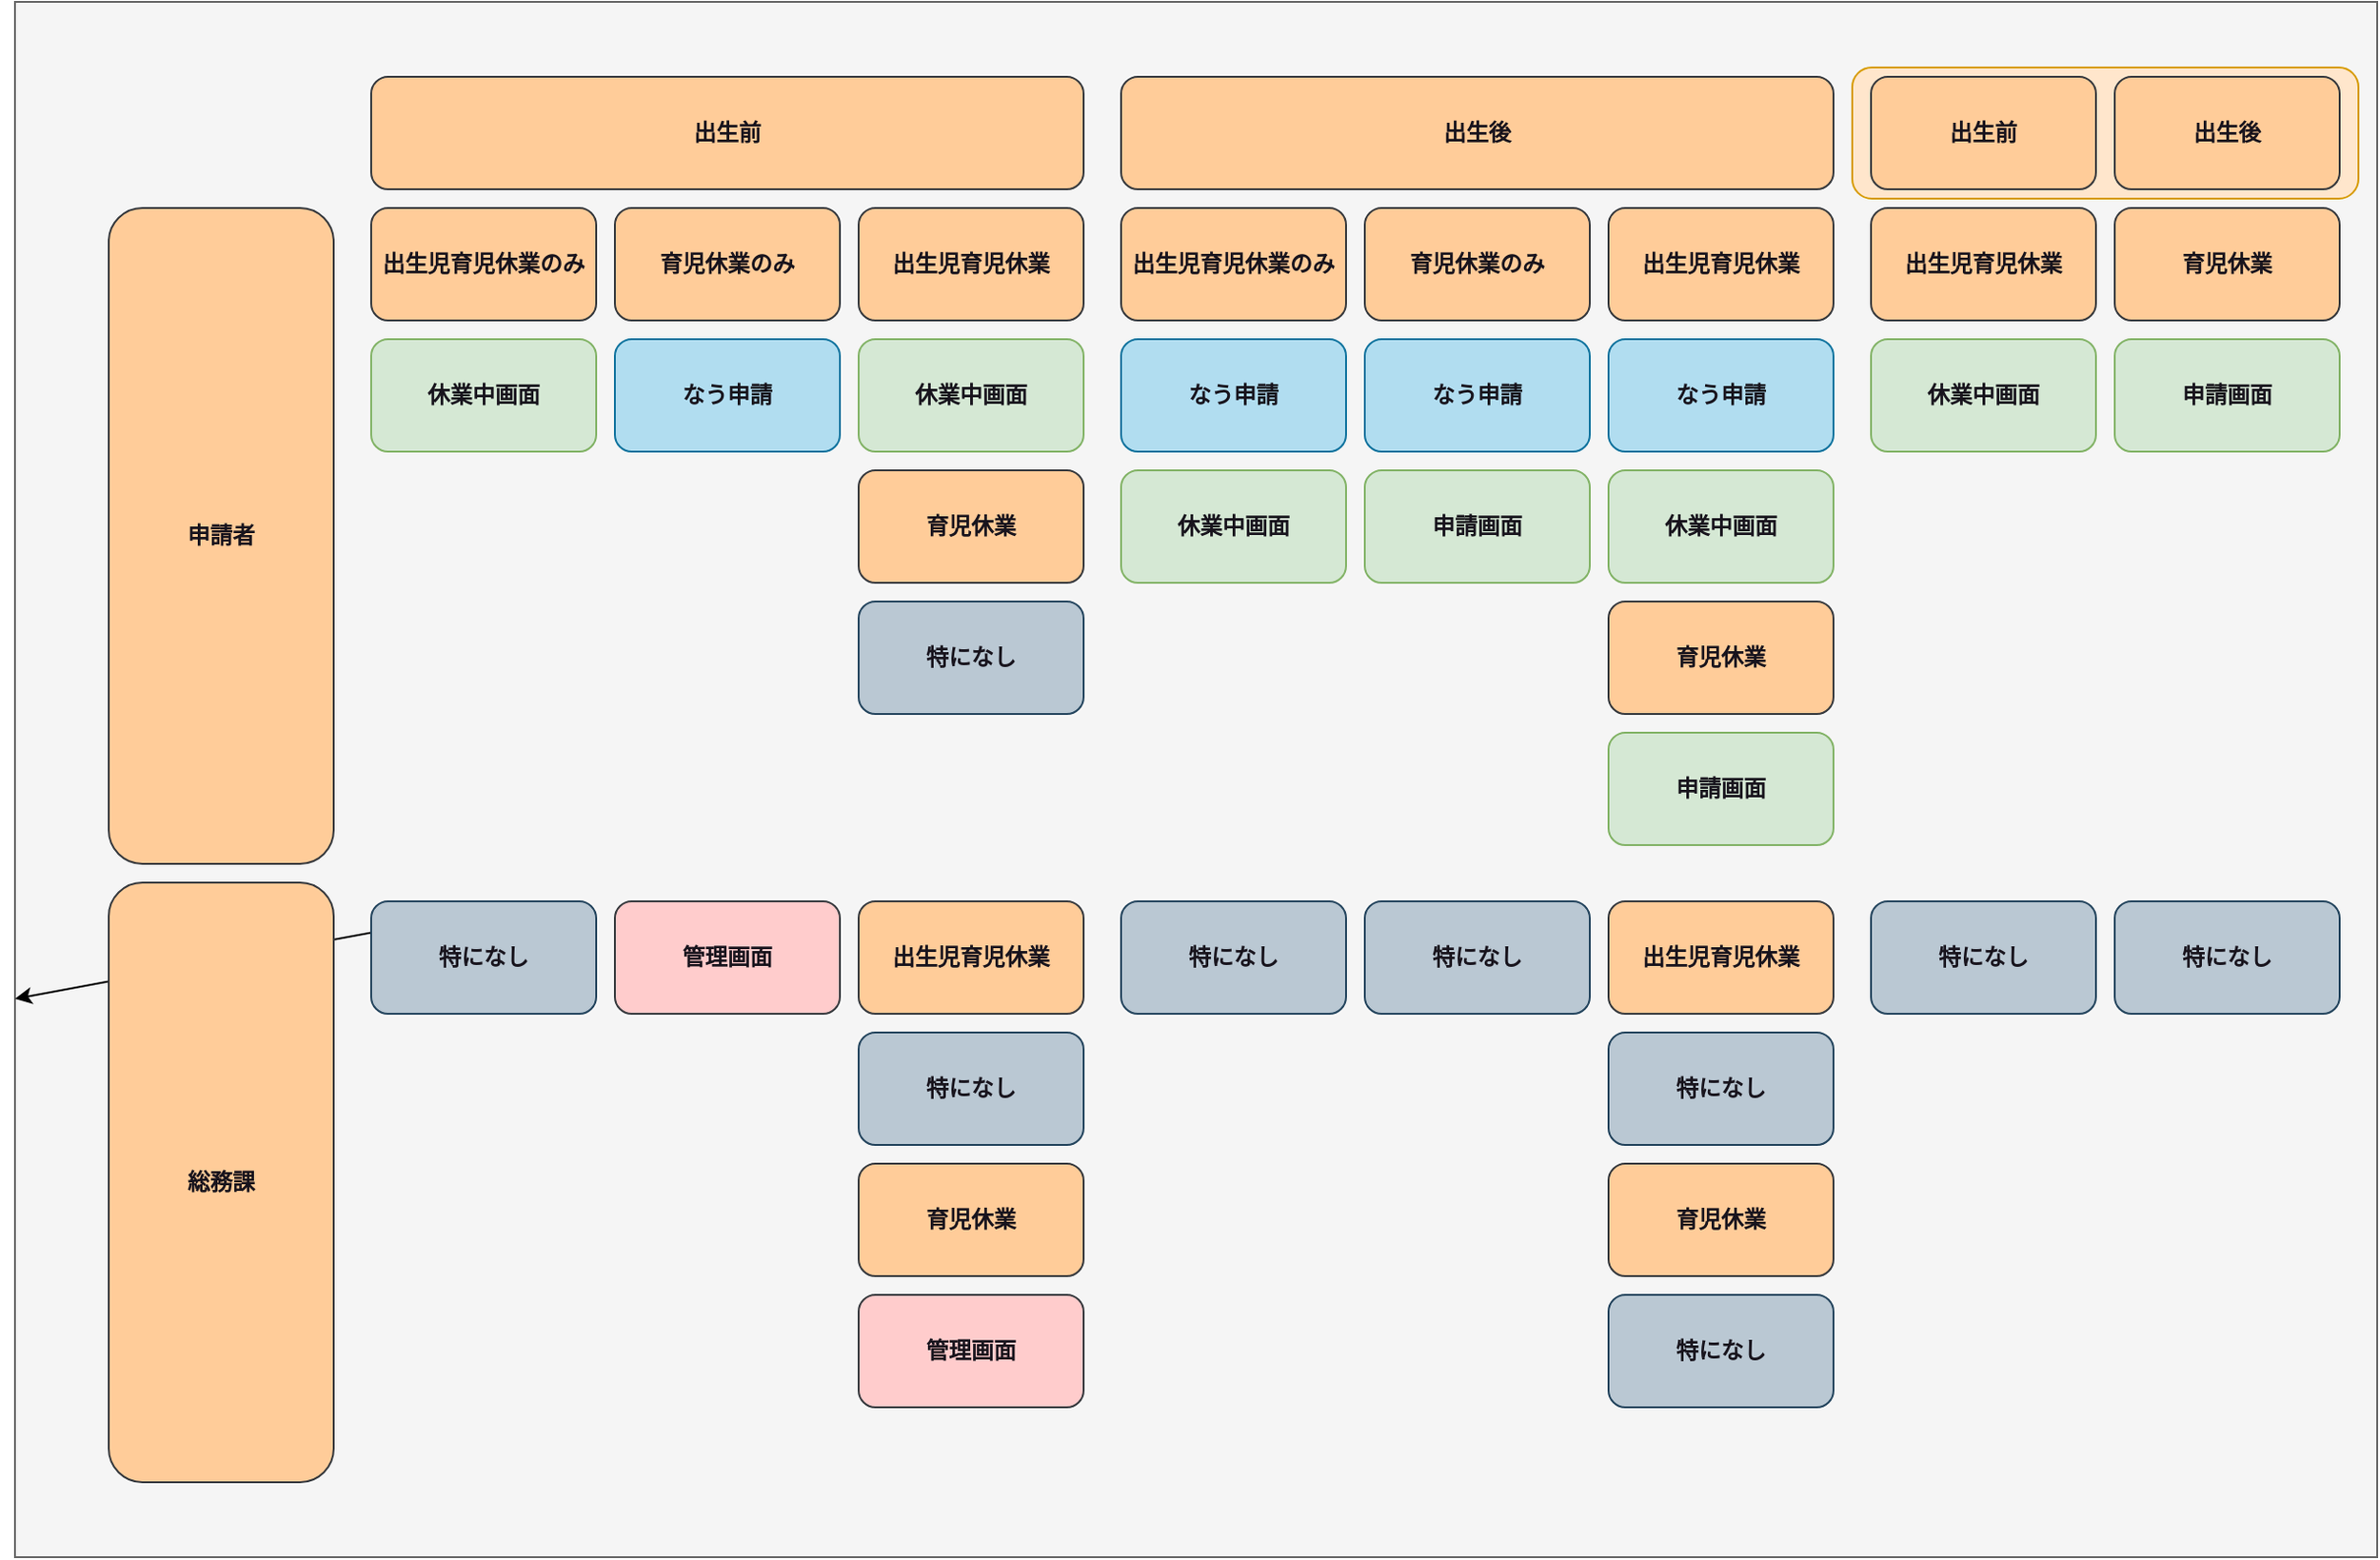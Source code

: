 <mxfile>
    <diagram id="9EdsXqn_Y-Ji-udo9zcP" name="ページ1">
        <mxGraphModel dx="1583" dy="1705" grid="1" gridSize="10" guides="1" tooltips="1" connect="1" arrows="1" fold="1" page="1" pageScale="1" pageWidth="1169" pageHeight="1654" math="0" shadow="0">
            <root>
                <mxCell id="0"/>
                <mxCell id="1" parent="0"/>
                <mxCell id="2" value="" style="rounded=0;whiteSpace=wrap;html=1;fillColor=#f5f5f5;fontColor=#333333;strokeColor=#666666;" vertex="1" parent="1">
                    <mxGeometry x="10" y="80" width="1260" height="830" as="geometry"/>
                </mxCell>
                <mxCell id="78" value="" style="rounded=1;whiteSpace=wrap;html=1;fillColor=#ffe6cc;strokeColor=#d79b00;" vertex="1" parent="1">
                    <mxGeometry x="990" y="115" width="270" height="70" as="geometry"/>
                </mxCell>
                <mxCell id="3" value="&lt;font color=&quot;#18141d&quot;&gt;&lt;b&gt;出生前&lt;/b&gt;&lt;/font&gt;" style="rounded=1;whiteSpace=wrap;html=1;fillColor=#ffcc99;strokeColor=#36393d;" vertex="1" parent="1">
                    <mxGeometry x="200" y="120" width="380" height="60" as="geometry"/>
                </mxCell>
                <mxCell id="4" value="&lt;font color=&quot;#18141d&quot;&gt;&lt;b&gt;申請者&lt;/b&gt;&lt;/font&gt;" style="rounded=1;whiteSpace=wrap;html=1;fillColor=#ffcc99;strokeColor=#36393d;" vertex="1" parent="1">
                    <mxGeometry x="60" y="190" width="120" height="350" as="geometry"/>
                </mxCell>
                <mxCell id="5" value="&lt;font color=&quot;#18141d&quot;&gt;&lt;b&gt;出生児育児休業のみ&lt;br&gt;&lt;/b&gt;&lt;/font&gt;" style="rounded=1;whiteSpace=wrap;html=1;fillColor=#ffcc99;strokeColor=#36393d;" vertex="1" parent="1">
                    <mxGeometry x="200" y="190" width="120" height="60" as="geometry"/>
                </mxCell>
                <mxCell id="6" value="&lt;font color=&quot;#18141d&quot;&gt;&lt;b&gt;育児休業のみ&lt;/b&gt;&lt;/font&gt;" style="rounded=1;whiteSpace=wrap;html=1;fillColor=#ffcc99;strokeColor=#36393d;" vertex="1" parent="1">
                    <mxGeometry x="330" y="190" width="120" height="60" as="geometry"/>
                </mxCell>
                <mxCell id="7" value="&lt;font color=&quot;#18141d&quot;&gt;&lt;b&gt;出生児育児休業&lt;br&gt;&lt;/b&gt;&lt;/font&gt;" style="rounded=1;whiteSpace=wrap;html=1;fillColor=#ffcc99;strokeColor=#36393d;" vertex="1" parent="1">
                    <mxGeometry x="460" y="190" width="120" height="60" as="geometry"/>
                </mxCell>
                <mxCell id="9" value="&lt;font color=&quot;#18141d&quot;&gt;&lt;b&gt;育児休業&lt;br&gt;&lt;/b&gt;&lt;/font&gt;" style="rounded=1;whiteSpace=wrap;html=1;fillColor=#ffcc99;strokeColor=#36393d;" vertex="1" parent="1">
                    <mxGeometry x="460" y="330" width="120" height="60" as="geometry"/>
                </mxCell>
                <mxCell id="15" value="&lt;font color=&quot;#18141d&quot;&gt;&lt;b&gt;管理画面&lt;br&gt;&lt;/b&gt;&lt;/font&gt;" style="rounded=1;whiteSpace=wrap;html=1;fillColor=#ffcccc;strokeColor=#36393d;" vertex="1" parent="1">
                    <mxGeometry x="330" y="560" width="120" height="60" as="geometry"/>
                </mxCell>
                <mxCell id="17" value="&lt;font color=&quot;#18141d&quot;&gt;&lt;b&gt;休業中画面&lt;br&gt;&lt;/b&gt;&lt;/font&gt;" style="rounded=1;whiteSpace=wrap;html=1;fillColor=#d5e8d4;strokeColor=#82b366;" vertex="1" parent="1">
                    <mxGeometry x="200" y="260" width="120" height="60" as="geometry"/>
                </mxCell>
                <mxCell id="19" value="&lt;font color=&quot;#18141d&quot;&gt;&lt;b&gt;出生後&lt;/b&gt;&lt;/font&gt;" style="rounded=1;whiteSpace=wrap;html=1;fillColor=#ffcc99;strokeColor=#36393d;" vertex="1" parent="1">
                    <mxGeometry x="600" y="120" width="380" height="60" as="geometry"/>
                </mxCell>
                <mxCell id="23" value="&lt;font color=&quot;#18141d&quot;&gt;&lt;b&gt;出生児育児休業のみ&lt;br&gt;&lt;/b&gt;&lt;/font&gt;" style="rounded=1;whiteSpace=wrap;html=1;fillColor=#ffcc99;strokeColor=#36393d;" vertex="1" parent="1">
                    <mxGeometry x="600" y="190" width="120" height="60" as="geometry"/>
                </mxCell>
                <mxCell id="24" value="&lt;font color=&quot;#18141d&quot;&gt;&lt;b&gt;育児休業のみ&lt;/b&gt;&lt;/font&gt;" style="rounded=1;whiteSpace=wrap;html=1;fillColor=#ffcc99;strokeColor=#36393d;" vertex="1" parent="1">
                    <mxGeometry x="730" y="190" width="120" height="60" as="geometry"/>
                </mxCell>
                <mxCell id="25" value="&lt;font color=&quot;#18141d&quot;&gt;&lt;b&gt;出生児育児休業&lt;br&gt;&lt;/b&gt;&lt;/font&gt;" style="rounded=1;whiteSpace=wrap;html=1;fillColor=#ffcc99;strokeColor=#36393d;" vertex="1" parent="1">
                    <mxGeometry x="860" y="190" width="120" height="60" as="geometry"/>
                </mxCell>
                <mxCell id="30" style="edgeStyle=none;html=1;exitX=0.75;exitY=0;exitDx=0;exitDy=0;fontColor=#18141D;" edge="1" parent="1" source="27" target="2">
                    <mxGeometry relative="1" as="geometry"/>
                </mxCell>
                <mxCell id="27" value="&lt;font color=&quot;#18141d&quot;&gt;&lt;b&gt;特になし&lt;br&gt;&lt;/b&gt;&lt;/font&gt;" style="rounded=1;whiteSpace=wrap;html=1;fillColor=#bac8d3;strokeColor=#23445d;" vertex="1" parent="1">
                    <mxGeometry x="200" y="560" width="120" height="60" as="geometry"/>
                </mxCell>
                <mxCell id="28" value="&lt;font color=&quot;#18141d&quot;&gt;&lt;b&gt;総務課&lt;/b&gt;&lt;/font&gt;" style="rounded=1;whiteSpace=wrap;html=1;fillColor=#ffcc99;strokeColor=#36393d;" vertex="1" parent="1">
                    <mxGeometry x="60" y="550" width="120" height="320" as="geometry"/>
                </mxCell>
                <mxCell id="32" value="&lt;font color=&quot;#18141d&quot;&gt;&lt;b&gt;なう申請&lt;br&gt;&lt;/b&gt;&lt;/font&gt;" style="rounded=1;whiteSpace=wrap;html=1;fillColor=#b1ddf0;strokeColor=#10739e;" vertex="1" parent="1">
                    <mxGeometry x="330" y="260" width="120" height="60" as="geometry"/>
                </mxCell>
                <mxCell id="34" value="&lt;font color=&quot;#18141d&quot;&gt;&lt;b&gt;休業中画面&lt;br&gt;&lt;/b&gt;&lt;/font&gt;" style="rounded=1;whiteSpace=wrap;html=1;fillColor=#d5e8d4;strokeColor=#82b366;" vertex="1" parent="1">
                    <mxGeometry x="460" y="260" width="120" height="60" as="geometry"/>
                </mxCell>
                <mxCell id="35" value="&lt;font color=&quot;#18141d&quot;&gt;&lt;b&gt;特になし&lt;br&gt;&lt;/b&gt;&lt;/font&gt;" style="rounded=1;whiteSpace=wrap;html=1;fillColor=#bac8d3;strokeColor=#23445d;" vertex="1" parent="1">
                    <mxGeometry x="460" y="400" width="120" height="60" as="geometry"/>
                </mxCell>
                <mxCell id="36" value="&lt;font color=&quot;#18141d&quot;&gt;&lt;b&gt;出生児育児休業&lt;br&gt;&lt;/b&gt;&lt;/font&gt;" style="rounded=1;whiteSpace=wrap;html=1;fillColor=#ffcc99;strokeColor=#36393d;" vertex="1" parent="1">
                    <mxGeometry x="460" y="560" width="120" height="60" as="geometry"/>
                </mxCell>
                <mxCell id="37" value="&lt;font color=&quot;#18141d&quot;&gt;&lt;b&gt;育児休業&lt;br&gt;&lt;/b&gt;&lt;/font&gt;" style="rounded=1;whiteSpace=wrap;html=1;fillColor=#ffcc99;strokeColor=#36393d;" vertex="1" parent="1">
                    <mxGeometry x="460" y="700" width="120" height="60" as="geometry"/>
                </mxCell>
                <mxCell id="40" value="&lt;font color=&quot;#18141d&quot;&gt;&lt;b&gt;特になし&lt;br&gt;&lt;/b&gt;&lt;/font&gt;" style="rounded=1;whiteSpace=wrap;html=1;fillColor=#bac8d3;strokeColor=#23445d;" vertex="1" parent="1">
                    <mxGeometry x="460" y="630" width="120" height="60" as="geometry"/>
                </mxCell>
                <mxCell id="41" value="&lt;font color=&quot;#18141d&quot;&gt;&lt;b&gt;管理画面&lt;br&gt;&lt;/b&gt;&lt;/font&gt;" style="rounded=1;whiteSpace=wrap;html=1;fillColor=#ffcccc;strokeColor=#36393d;" vertex="1" parent="1">
                    <mxGeometry x="460" y="770" width="120" height="60" as="geometry"/>
                </mxCell>
                <mxCell id="42" value="&lt;font color=&quot;#18141d&quot;&gt;&lt;b&gt;なう申請&lt;br&gt;&lt;/b&gt;&lt;/font&gt;" style="rounded=1;whiteSpace=wrap;html=1;fillColor=#b1ddf0;strokeColor=#10739e;" vertex="1" parent="1">
                    <mxGeometry x="600" y="260" width="120" height="60" as="geometry"/>
                </mxCell>
                <mxCell id="45" value="&lt;font color=&quot;#18141d&quot;&gt;&lt;b&gt;休業中画面&lt;br&gt;&lt;/b&gt;&lt;/font&gt;" style="rounded=1;whiteSpace=wrap;html=1;fillColor=#d5e8d4;strokeColor=#82b366;" vertex="1" parent="1">
                    <mxGeometry x="600" y="330" width="120" height="60" as="geometry"/>
                </mxCell>
                <mxCell id="46" value="&lt;font color=&quot;#18141d&quot;&gt;&lt;b&gt;特になし&lt;br&gt;&lt;/b&gt;&lt;/font&gt;" style="rounded=1;whiteSpace=wrap;html=1;fillColor=#bac8d3;strokeColor=#23445d;" vertex="1" parent="1">
                    <mxGeometry x="600" y="560" width="120" height="60" as="geometry"/>
                </mxCell>
                <mxCell id="47" value="&lt;font color=&quot;#18141d&quot;&gt;&lt;b&gt;なう申請&lt;br&gt;&lt;/b&gt;&lt;/font&gt;" style="rounded=1;whiteSpace=wrap;html=1;fillColor=#b1ddf0;strokeColor=#10739e;" vertex="1" parent="1">
                    <mxGeometry x="730" y="260" width="120" height="60" as="geometry"/>
                </mxCell>
                <mxCell id="49" value="&lt;font color=&quot;#18141d&quot;&gt;&lt;b&gt;申請画面&lt;br&gt;&lt;/b&gt;&lt;/font&gt;" style="rounded=1;whiteSpace=wrap;html=1;fillColor=#d5e8d4;strokeColor=#82b366;" vertex="1" parent="1">
                    <mxGeometry x="730" y="330" width="120" height="60" as="geometry"/>
                </mxCell>
                <mxCell id="50" value="&lt;font color=&quot;#18141d&quot;&gt;&lt;b&gt;特になし&lt;br&gt;&lt;/b&gt;&lt;/font&gt;" style="rounded=1;whiteSpace=wrap;html=1;fillColor=#bac8d3;strokeColor=#23445d;" vertex="1" parent="1">
                    <mxGeometry x="730" y="560" width="120" height="60" as="geometry"/>
                </mxCell>
                <mxCell id="52" value="&lt;font color=&quot;#18141d&quot;&gt;&lt;b&gt;育児休業&lt;br&gt;&lt;/b&gt;&lt;/font&gt;" style="rounded=1;whiteSpace=wrap;html=1;fillColor=#ffcc99;strokeColor=#36393d;" vertex="1" parent="1">
                    <mxGeometry x="860" y="400" width="120" height="60" as="geometry"/>
                </mxCell>
                <mxCell id="53" value="&lt;font color=&quot;#18141d&quot;&gt;&lt;b&gt;なう申請&lt;br&gt;&lt;/b&gt;&lt;/font&gt;" style="rounded=1;whiteSpace=wrap;html=1;fillColor=#b1ddf0;strokeColor=#10739e;" vertex="1" parent="1">
                    <mxGeometry x="860" y="260" width="120" height="60" as="geometry"/>
                </mxCell>
                <mxCell id="54" value="&lt;font color=&quot;#18141d&quot;&gt;&lt;b&gt;申請画面&lt;br&gt;&lt;/b&gt;&lt;/font&gt;" style="rounded=1;whiteSpace=wrap;html=1;fillColor=#d5e8d4;strokeColor=#82b366;" vertex="1" parent="1">
                    <mxGeometry x="860" y="470" width="120" height="60" as="geometry"/>
                </mxCell>
                <mxCell id="59" value="&lt;font color=&quot;#18141d&quot;&gt;&lt;b&gt;出生児育児休業&lt;br&gt;&lt;/b&gt;&lt;/font&gt;" style="rounded=1;whiteSpace=wrap;html=1;fillColor=#ffcc99;strokeColor=#36393d;" vertex="1" parent="1">
                    <mxGeometry x="860" y="560" width="120" height="60" as="geometry"/>
                </mxCell>
                <mxCell id="60" value="&lt;font color=&quot;#18141d&quot;&gt;&lt;b&gt;育児休業&lt;br&gt;&lt;/b&gt;&lt;/font&gt;" style="rounded=1;whiteSpace=wrap;html=1;fillColor=#ffcc99;strokeColor=#36393d;" vertex="1" parent="1">
                    <mxGeometry x="860" y="700" width="120" height="60" as="geometry"/>
                </mxCell>
                <mxCell id="61" value="&lt;font color=&quot;#18141d&quot;&gt;&lt;b&gt;特になし&lt;br&gt;&lt;/b&gt;&lt;/font&gt;" style="rounded=1;whiteSpace=wrap;html=1;fillColor=#bac8d3;strokeColor=#23445d;" vertex="1" parent="1">
                    <mxGeometry x="860" y="630" width="120" height="60" as="geometry"/>
                </mxCell>
                <mxCell id="64" value="&lt;font color=&quot;#18141d&quot;&gt;&lt;b&gt;休業中画面&lt;br&gt;&lt;/b&gt;&lt;/font&gt;" style="rounded=1;whiteSpace=wrap;html=1;fillColor=#d5e8d4;strokeColor=#82b366;" vertex="1" parent="1">
                    <mxGeometry x="860" y="330" width="120" height="60" as="geometry"/>
                </mxCell>
                <mxCell id="65" value="&lt;font color=&quot;#18141d&quot;&gt;&lt;b&gt;特になし&lt;br&gt;&lt;/b&gt;&lt;/font&gt;" style="rounded=1;whiteSpace=wrap;html=1;fillColor=#bac8d3;strokeColor=#23445d;" vertex="1" parent="1">
                    <mxGeometry x="860" y="770" width="120" height="60" as="geometry"/>
                </mxCell>
                <mxCell id="66" value="&lt;font color=&quot;#18141d&quot;&gt;&lt;b&gt;出生前&lt;/b&gt;&lt;/font&gt;" style="rounded=1;whiteSpace=wrap;html=1;fillColor=#ffcc99;strokeColor=#36393d;" vertex="1" parent="1">
                    <mxGeometry x="1000" y="120" width="120" height="60" as="geometry"/>
                </mxCell>
                <mxCell id="67" value="&lt;font color=&quot;#18141d&quot;&gt;&lt;b&gt;出生後&lt;/b&gt;&lt;/font&gt;" style="rounded=1;whiteSpace=wrap;html=1;fillColor=#ffcc99;strokeColor=#36393d;" vertex="1" parent="1">
                    <mxGeometry x="1130" y="120" width="120" height="60" as="geometry"/>
                </mxCell>
                <mxCell id="69" value="&lt;font color=&quot;#18141d&quot;&gt;&lt;b&gt;出生児育児休業&lt;br&gt;&lt;/b&gt;&lt;/font&gt;" style="rounded=1;whiteSpace=wrap;html=1;fillColor=#ffcc99;strokeColor=#36393d;" vertex="1" parent="1">
                    <mxGeometry x="1000" y="190" width="120" height="60" as="geometry"/>
                </mxCell>
                <mxCell id="70" value="&lt;font color=&quot;#18141d&quot;&gt;&lt;b&gt;育児休業&lt;br&gt;&lt;/b&gt;&lt;/font&gt;" style="rounded=1;whiteSpace=wrap;html=1;fillColor=#ffcc99;strokeColor=#36393d;" vertex="1" parent="1">
                    <mxGeometry x="1130" y="190" width="120" height="60" as="geometry"/>
                </mxCell>
                <mxCell id="71" value="&lt;font color=&quot;#18141d&quot;&gt;&lt;b&gt;休業中画面&lt;br&gt;&lt;/b&gt;&lt;/font&gt;" style="rounded=1;whiteSpace=wrap;html=1;fillColor=#d5e8d4;strokeColor=#82b366;" vertex="1" parent="1">
                    <mxGeometry x="1000" y="260" width="120" height="60" as="geometry"/>
                </mxCell>
                <mxCell id="74" value="&lt;font color=&quot;#18141d&quot;&gt;&lt;b&gt;特になし&lt;br&gt;&lt;/b&gt;&lt;/font&gt;" style="rounded=1;whiteSpace=wrap;html=1;fillColor=#bac8d3;strokeColor=#23445d;" vertex="1" parent="1">
                    <mxGeometry x="1000" y="560" width="120" height="60" as="geometry"/>
                </mxCell>
                <mxCell id="77" value="&lt;font color=&quot;#18141d&quot;&gt;&lt;b&gt;申請画面&lt;br&gt;&lt;/b&gt;&lt;/font&gt;" style="rounded=1;whiteSpace=wrap;html=1;fillColor=#d5e8d4;strokeColor=#82b366;" vertex="1" parent="1">
                    <mxGeometry x="1130" y="260" width="120" height="60" as="geometry"/>
                </mxCell>
                <mxCell id="79" value="&lt;font color=&quot;#18141d&quot;&gt;&lt;b&gt;特になし&lt;br&gt;&lt;/b&gt;&lt;/font&gt;" style="rounded=1;whiteSpace=wrap;html=1;fillColor=#bac8d3;strokeColor=#23445d;" vertex="1" parent="1">
                    <mxGeometry x="1130" y="560" width="120" height="60" as="geometry"/>
                </mxCell>
            </root>
        </mxGraphModel>
    </diagram>
</mxfile>